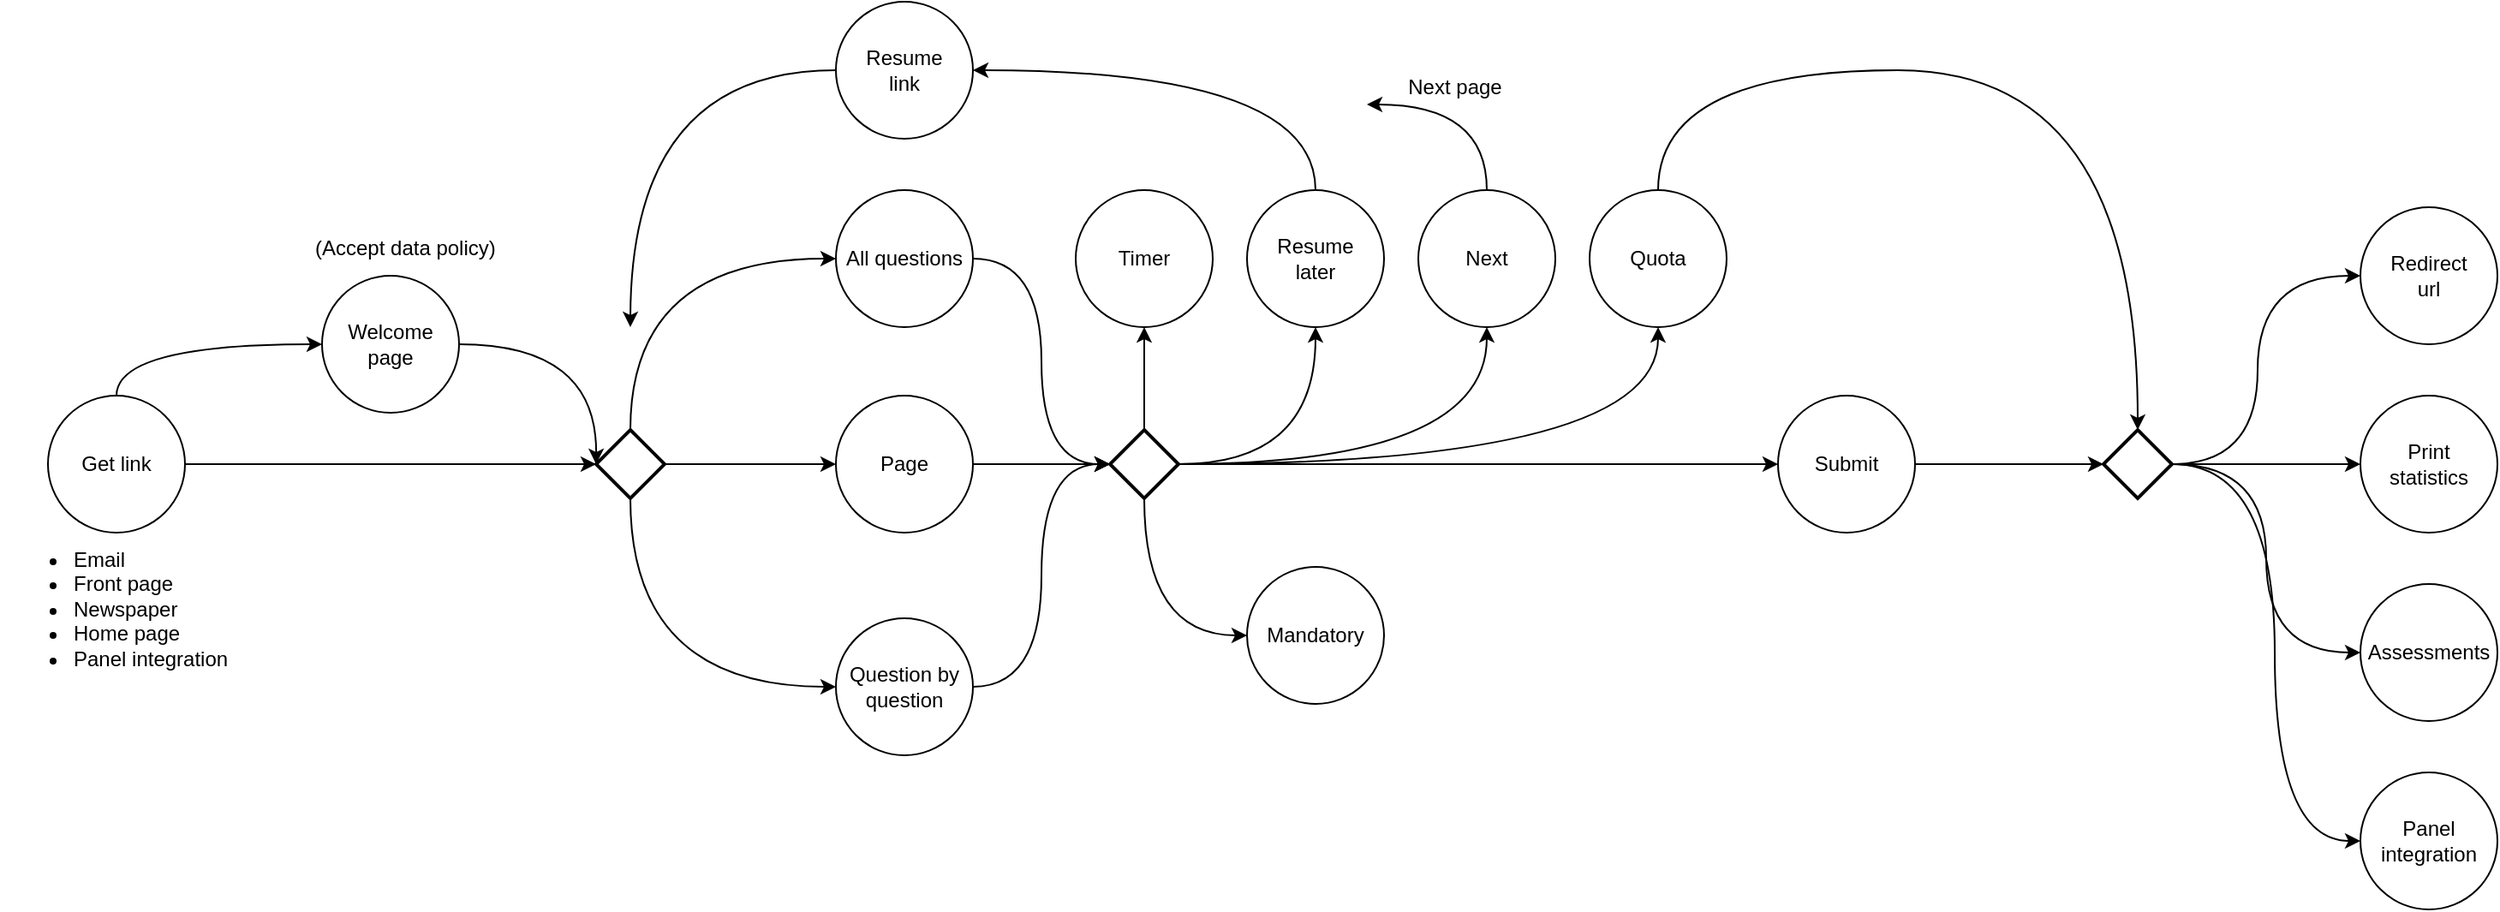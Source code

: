 <mxfile version="14.9.5" type="github">
  <diagram id="C5RBs43oDa-KdzZeNtuy" name="Page-1">
    <mxGraphModel dx="2087" dy="709" grid="1" gridSize="10" guides="1" tooltips="1" connect="1" arrows="1" fold="1" page="1" pageScale="1" pageWidth="827" pageHeight="1169" math="0" shadow="0">
      <root>
        <mxCell id="WIyWlLk6GJQsqaUBKTNV-0" />
        <mxCell id="WIyWlLk6GJQsqaUBKTNV-1" parent="WIyWlLk6GJQsqaUBKTNV-0" />
        <mxCell id="9WyxW3DMqvxe6kb_ES5O-13" value="" style="edgeStyle=orthogonalEdgeStyle;curved=1;orthogonalLoop=1;jettySize=auto;html=1;" edge="1" parent="WIyWlLk6GJQsqaUBKTNV-1" source="9WyxW3DMqvxe6kb_ES5O-1" target="9WyxW3DMqvxe6kb_ES5O-12">
          <mxGeometry relative="1" as="geometry">
            <Array as="points">
              <mxPoint x="50" y="220" />
            </Array>
          </mxGeometry>
        </mxCell>
        <mxCell id="9WyxW3DMqvxe6kb_ES5O-17" value="" style="edgeStyle=orthogonalEdgeStyle;curved=1;orthogonalLoop=1;jettySize=auto;html=1;" edge="1" parent="WIyWlLk6GJQsqaUBKTNV-1" source="9WyxW3DMqvxe6kb_ES5O-1">
          <mxGeometry relative="1" as="geometry">
            <mxPoint x="330" y="290" as="targetPoint" />
          </mxGeometry>
        </mxCell>
        <mxCell id="9WyxW3DMqvxe6kb_ES5O-1" value="Get link" style="ellipse;whiteSpace=wrap;html=1;aspect=fixed;" vertex="1" parent="WIyWlLk6GJQsqaUBKTNV-1">
          <mxGeometry x="10" y="250" width="80" height="80" as="geometry" />
        </mxCell>
        <mxCell id="9WyxW3DMqvxe6kb_ES5O-5" value="" style="edgeStyle=orthogonalEdgeStyle;rounded=0;orthogonalLoop=1;jettySize=auto;html=1;exitX=1;exitY=0.5;exitDx=0;exitDy=0;exitPerimeter=0;" edge="1" parent="WIyWlLk6GJQsqaUBKTNV-1" source="9WyxW3DMqvxe6kb_ES5O-10" target="9WyxW3DMqvxe6kb_ES5O-4">
          <mxGeometry relative="1" as="geometry">
            <mxPoint x="390" y="290" as="sourcePoint" />
          </mxGeometry>
        </mxCell>
        <mxCell id="9WyxW3DMqvxe6kb_ES5O-7" value="" style="edgeStyle=orthogonalEdgeStyle;orthogonalLoop=1;jettySize=auto;html=1;curved=1;exitX=0.5;exitY=0;exitDx=0;exitDy=0;exitPerimeter=0;" edge="1" parent="WIyWlLk6GJQsqaUBKTNV-1" source="9WyxW3DMqvxe6kb_ES5O-10" target="9WyxW3DMqvxe6kb_ES5O-6">
          <mxGeometry relative="1" as="geometry">
            <mxPoint x="350" y="250" as="sourcePoint" />
            <Array as="points">
              <mxPoint x="350" y="170" />
            </Array>
          </mxGeometry>
        </mxCell>
        <mxCell id="9WyxW3DMqvxe6kb_ES5O-9" value="" style="edgeStyle=orthogonalEdgeStyle;curved=1;orthogonalLoop=1;jettySize=auto;html=1;exitX=0.5;exitY=1;exitDx=0;exitDy=0;exitPerimeter=0;" edge="1" parent="WIyWlLk6GJQsqaUBKTNV-1" source="9WyxW3DMqvxe6kb_ES5O-10" target="9WyxW3DMqvxe6kb_ES5O-8">
          <mxGeometry relative="1" as="geometry">
            <mxPoint x="350" y="330" as="sourcePoint" />
            <Array as="points">
              <mxPoint x="350" y="420" />
            </Array>
          </mxGeometry>
        </mxCell>
        <mxCell id="9WyxW3DMqvxe6kb_ES5O-20" value="" style="edgeStyle=orthogonalEdgeStyle;curved=1;orthogonalLoop=1;jettySize=auto;html=1;" edge="1" parent="WIyWlLk6GJQsqaUBKTNV-1" source="9WyxW3DMqvxe6kb_ES5O-4">
          <mxGeometry relative="1" as="geometry">
            <mxPoint x="630" y="290" as="targetPoint" />
          </mxGeometry>
        </mxCell>
        <mxCell id="9WyxW3DMqvxe6kb_ES5O-4" value="Page" style="ellipse;whiteSpace=wrap;html=1;aspect=fixed;" vertex="1" parent="WIyWlLk6GJQsqaUBKTNV-1">
          <mxGeometry x="470" y="250" width="80" height="80" as="geometry" />
        </mxCell>
        <mxCell id="9WyxW3DMqvxe6kb_ES5O-6" value="All questions" style="ellipse;whiteSpace=wrap;html=1;aspect=fixed;" vertex="1" parent="WIyWlLk6GJQsqaUBKTNV-1">
          <mxGeometry x="470" y="130" width="80" height="80" as="geometry" />
        </mxCell>
        <mxCell id="9WyxW3DMqvxe6kb_ES5O-35" value="" style="edgeStyle=orthogonalEdgeStyle;curved=1;orthogonalLoop=1;jettySize=auto;html=1;entryX=0;entryY=0.5;entryDx=0;entryDy=0;entryPerimeter=0;" edge="1" parent="WIyWlLk6GJQsqaUBKTNV-1" source="9WyxW3DMqvxe6kb_ES5O-8" target="9WyxW3DMqvxe6kb_ES5O-21">
          <mxGeometry relative="1" as="geometry">
            <mxPoint x="630" y="420" as="targetPoint" />
          </mxGeometry>
        </mxCell>
        <mxCell id="9WyxW3DMqvxe6kb_ES5O-8" value="Question by question" style="ellipse;whiteSpace=wrap;html=1;aspect=fixed;" vertex="1" parent="WIyWlLk6GJQsqaUBKTNV-1">
          <mxGeometry x="470" y="380" width="80" height="80" as="geometry" />
        </mxCell>
        <mxCell id="9WyxW3DMqvxe6kb_ES5O-10" value="" style="strokeWidth=2;html=1;shape=mxgraph.flowchart.decision;whiteSpace=wrap;" vertex="1" parent="WIyWlLk6GJQsqaUBKTNV-1">
          <mxGeometry x="330" y="270" width="40" height="40" as="geometry" />
        </mxCell>
        <mxCell id="9WyxW3DMqvxe6kb_ES5O-15" value="" style="edgeStyle=orthogonalEdgeStyle;curved=1;orthogonalLoop=1;jettySize=auto;html=1;" edge="1" parent="WIyWlLk6GJQsqaUBKTNV-1" source="9WyxW3DMqvxe6kb_ES5O-12">
          <mxGeometry relative="1" as="geometry">
            <mxPoint x="330" y="290" as="targetPoint" />
          </mxGeometry>
        </mxCell>
        <mxCell id="9WyxW3DMqvxe6kb_ES5O-12" value="Welcome page" style="ellipse;whiteSpace=wrap;html=1;aspect=fixed;" vertex="1" parent="WIyWlLk6GJQsqaUBKTNV-1">
          <mxGeometry x="170" y="180" width="80" height="80" as="geometry" />
        </mxCell>
        <mxCell id="9WyxW3DMqvxe6kb_ES5O-23" value="" style="edgeStyle=orthogonalEdgeStyle;curved=1;orthogonalLoop=1;jettySize=auto;html=1;entryX=0.5;entryY=1;entryDx=0;entryDy=0;" edge="1" parent="WIyWlLk6GJQsqaUBKTNV-1" source="9WyxW3DMqvxe6kb_ES5O-21" target="9WyxW3DMqvxe6kb_ES5O-24">
          <mxGeometry relative="1" as="geometry">
            <mxPoint x="650" y="190" as="targetPoint" />
          </mxGeometry>
        </mxCell>
        <mxCell id="9WyxW3DMqvxe6kb_ES5O-27" value="" style="edgeStyle=orthogonalEdgeStyle;curved=1;orthogonalLoop=1;jettySize=auto;html=1;entryX=0.5;entryY=1;entryDx=0;entryDy=0;" edge="1" parent="WIyWlLk6GJQsqaUBKTNV-1" source="9WyxW3DMqvxe6kb_ES5O-21" target="9WyxW3DMqvxe6kb_ES5O-25">
          <mxGeometry relative="1" as="geometry">
            <mxPoint x="750" y="290" as="targetPoint" />
          </mxGeometry>
        </mxCell>
        <mxCell id="9WyxW3DMqvxe6kb_ES5O-30" value="" style="edgeStyle=orthogonalEdgeStyle;curved=1;orthogonalLoop=1;jettySize=auto;html=1;entryX=0.5;entryY=1;entryDx=0;entryDy=0;" edge="1" parent="WIyWlLk6GJQsqaUBKTNV-1" source="9WyxW3DMqvxe6kb_ES5O-21" target="9WyxW3DMqvxe6kb_ES5O-28">
          <mxGeometry relative="1" as="geometry">
            <mxPoint x="750" y="290" as="targetPoint" />
          </mxGeometry>
        </mxCell>
        <mxCell id="9WyxW3DMqvxe6kb_ES5O-32" value="" style="edgeStyle=orthogonalEdgeStyle;curved=1;orthogonalLoop=1;jettySize=auto;html=1;entryX=0;entryY=0.5;entryDx=0;entryDy=0;" edge="1" parent="WIyWlLk6GJQsqaUBKTNV-1" source="9WyxW3DMqvxe6kb_ES5O-21" target="9WyxW3DMqvxe6kb_ES5O-33">
          <mxGeometry relative="1" as="geometry">
            <mxPoint x="900" y="290" as="targetPoint" />
          </mxGeometry>
        </mxCell>
        <mxCell id="9WyxW3DMqvxe6kb_ES5O-67" value="" style="edgeStyle=orthogonalEdgeStyle;curved=1;orthogonalLoop=1;jettySize=auto;html=1;entryX=0;entryY=0.5;entryDx=0;entryDy=0;exitX=0.5;exitY=1;exitDx=0;exitDy=0;exitPerimeter=0;" edge="1" parent="WIyWlLk6GJQsqaUBKTNV-1" source="9WyxW3DMqvxe6kb_ES5O-21" target="9WyxW3DMqvxe6kb_ES5O-68">
          <mxGeometry relative="1" as="geometry">
            <mxPoint x="650" y="390" as="targetPoint" />
          </mxGeometry>
        </mxCell>
        <mxCell id="9WyxW3DMqvxe6kb_ES5O-21" value="" style="strokeWidth=2;html=1;shape=mxgraph.flowchart.decision;whiteSpace=wrap;" vertex="1" parent="WIyWlLk6GJQsqaUBKTNV-1">
          <mxGeometry x="630" y="270" width="40" height="40" as="geometry" />
        </mxCell>
        <mxCell id="9WyxW3DMqvxe6kb_ES5O-24" value="Timer" style="ellipse;whiteSpace=wrap;html=1;aspect=fixed;" vertex="1" parent="WIyWlLk6GJQsqaUBKTNV-1">
          <mxGeometry x="610" y="130" width="80" height="80" as="geometry" />
        </mxCell>
        <mxCell id="9WyxW3DMqvxe6kb_ES5O-42" value="" style="edgeStyle=orthogonalEdgeStyle;curved=1;orthogonalLoop=1;jettySize=auto;html=1;" edge="1" parent="WIyWlLk6GJQsqaUBKTNV-1" source="9WyxW3DMqvxe6kb_ES5O-25" target="9WyxW3DMqvxe6kb_ES5O-41">
          <mxGeometry relative="1" as="geometry">
            <Array as="points">
              <mxPoint x="750" y="60" />
            </Array>
          </mxGeometry>
        </mxCell>
        <mxCell id="9WyxW3DMqvxe6kb_ES5O-25" value="&lt;div&gt;Resume&lt;/div&gt;&lt;div&gt;later&lt;br&gt;&lt;/div&gt;" style="ellipse;whiteSpace=wrap;html=1;aspect=fixed;" vertex="1" parent="WIyWlLk6GJQsqaUBKTNV-1">
          <mxGeometry x="710" y="130" width="80" height="80" as="geometry" />
        </mxCell>
        <mxCell id="9WyxW3DMqvxe6kb_ES5O-50" value="" style="edgeStyle=orthogonalEdgeStyle;curved=1;orthogonalLoop=1;jettySize=auto;html=1;exitX=1;exitY=0.5;exitDx=0;exitDy=0;exitPerimeter=0;" edge="1" parent="WIyWlLk6GJQsqaUBKTNV-1" source="9WyxW3DMqvxe6kb_ES5O-21" target="9WyxW3DMqvxe6kb_ES5O-49">
          <mxGeometry relative="1" as="geometry" />
        </mxCell>
        <mxCell id="9WyxW3DMqvxe6kb_ES5O-28" value="Next" style="ellipse;whiteSpace=wrap;html=1;aspect=fixed;" vertex="1" parent="WIyWlLk6GJQsqaUBKTNV-1">
          <mxGeometry x="810" y="130" width="80" height="80" as="geometry" />
        </mxCell>
        <mxCell id="9WyxW3DMqvxe6kb_ES5O-46" value="" style="edgeStyle=orthogonalEdgeStyle;curved=1;orthogonalLoop=1;jettySize=auto;html=1;exitX=1;exitY=0.5;exitDx=0;exitDy=0;exitPerimeter=0;" edge="1" parent="WIyWlLk6GJQsqaUBKTNV-1" source="9WyxW3DMqvxe6kb_ES5O-57" target="9WyxW3DMqvxe6kb_ES5O-45">
          <mxGeometry relative="1" as="geometry" />
        </mxCell>
        <mxCell id="9WyxW3DMqvxe6kb_ES5O-52" value="" style="edgeStyle=orthogonalEdgeStyle;curved=1;orthogonalLoop=1;jettySize=auto;html=1;exitX=1;exitY=0.5;exitDx=0;exitDy=0;exitPerimeter=0;" edge="1" parent="WIyWlLk6GJQsqaUBKTNV-1" source="9WyxW3DMqvxe6kb_ES5O-57" target="9WyxW3DMqvxe6kb_ES5O-51">
          <mxGeometry relative="1" as="geometry">
            <Array as="points">
              <mxPoint x="1300" y="290" />
              <mxPoint x="1300" y="180" />
            </Array>
          </mxGeometry>
        </mxCell>
        <mxCell id="9WyxW3DMqvxe6kb_ES5O-58" value="" style="edgeStyle=orthogonalEdgeStyle;curved=1;orthogonalLoop=1;jettySize=auto;html=1;" edge="1" parent="WIyWlLk6GJQsqaUBKTNV-1" source="9WyxW3DMqvxe6kb_ES5O-33" target="9WyxW3DMqvxe6kb_ES5O-57">
          <mxGeometry relative="1" as="geometry" />
        </mxCell>
        <mxCell id="9WyxW3DMqvxe6kb_ES5O-33" value="Submit" style="ellipse;whiteSpace=wrap;html=1;aspect=fixed;" vertex="1" parent="WIyWlLk6GJQsqaUBKTNV-1">
          <mxGeometry x="1020" y="250" width="80" height="80" as="geometry" />
        </mxCell>
        <mxCell id="9WyxW3DMqvxe6kb_ES5O-38" value="" style="edgeStyle=orthogonalEdgeStyle;curved=1;orthogonalLoop=1;jettySize=auto;html=1;exitX=1;exitY=0.5;exitDx=0;exitDy=0;entryX=0;entryY=0.5;entryDx=0;entryDy=0;entryPerimeter=0;" edge="1" parent="WIyWlLk6GJQsqaUBKTNV-1" source="9WyxW3DMqvxe6kb_ES5O-6" target="9WyxW3DMqvxe6kb_ES5O-21">
          <mxGeometry relative="1" as="geometry">
            <mxPoint x="560" y="300" as="sourcePoint" />
            <mxPoint x="640" y="300" as="targetPoint" />
          </mxGeometry>
        </mxCell>
        <mxCell id="9WyxW3DMqvxe6kb_ES5O-44" value="" style="edgeStyle=orthogonalEdgeStyle;curved=1;orthogonalLoop=1;jettySize=auto;html=1;" edge="1" parent="WIyWlLk6GJQsqaUBKTNV-1" source="9WyxW3DMqvxe6kb_ES5O-41">
          <mxGeometry relative="1" as="geometry">
            <mxPoint x="350" y="210" as="targetPoint" />
          </mxGeometry>
        </mxCell>
        <mxCell id="9WyxW3DMqvxe6kb_ES5O-41" value="&lt;div&gt;Resume&lt;/div&gt;&lt;div&gt;link&lt;br&gt;&lt;/div&gt;" style="ellipse;whiteSpace=wrap;html=1;aspect=fixed;" vertex="1" parent="WIyWlLk6GJQsqaUBKTNV-1">
          <mxGeometry x="470" y="20" width="80" height="80" as="geometry" />
        </mxCell>
        <mxCell id="9WyxW3DMqvxe6kb_ES5O-45" value="&lt;div&gt;Print&lt;/div&gt;&lt;div&gt;statistics&lt;br&gt;&lt;/div&gt;" style="ellipse;whiteSpace=wrap;html=1;aspect=fixed;" vertex="1" parent="WIyWlLk6GJQsqaUBKTNV-1">
          <mxGeometry x="1360" y="250" width="80" height="80" as="geometry" />
        </mxCell>
        <mxCell id="9WyxW3DMqvxe6kb_ES5O-47" value="Assessments" style="ellipse;whiteSpace=wrap;html=1;aspect=fixed;" vertex="1" parent="WIyWlLk6GJQsqaUBKTNV-1">
          <mxGeometry x="1360" y="360" width="80" height="80" as="geometry" />
        </mxCell>
        <mxCell id="9WyxW3DMqvxe6kb_ES5O-60" value="" style="edgeStyle=orthogonalEdgeStyle;curved=1;orthogonalLoop=1;jettySize=auto;html=1;entryX=0.5;entryY=0;entryDx=0;entryDy=0;entryPerimeter=0;exitX=0.5;exitY=0;exitDx=0;exitDy=0;" edge="1" parent="WIyWlLk6GJQsqaUBKTNV-1" source="9WyxW3DMqvxe6kb_ES5O-49" target="9WyxW3DMqvxe6kb_ES5O-57">
          <mxGeometry relative="1" as="geometry">
            <mxPoint x="950" y="50" as="targetPoint" />
            <Array as="points">
              <mxPoint x="950" y="60" />
              <mxPoint x="1230" y="60" />
            </Array>
          </mxGeometry>
        </mxCell>
        <mxCell id="9WyxW3DMqvxe6kb_ES5O-49" value="Quota" style="ellipse;whiteSpace=wrap;html=1;aspect=fixed;" vertex="1" parent="WIyWlLk6GJQsqaUBKTNV-1">
          <mxGeometry x="910" y="130" width="80" height="80" as="geometry" />
        </mxCell>
        <mxCell id="9WyxW3DMqvxe6kb_ES5O-51" value="&lt;div&gt;Redirect&lt;/div&gt;&lt;div&gt;url&lt;br&gt;&lt;/div&gt;" style="ellipse;whiteSpace=wrap;html=1;aspect=fixed;" vertex="1" parent="WIyWlLk6GJQsqaUBKTNV-1">
          <mxGeometry x="1360" y="140" width="80" height="80" as="geometry" />
        </mxCell>
        <mxCell id="9WyxW3DMqvxe6kb_ES5O-53" value="&lt;ul&gt;&lt;li&gt;Email&lt;/li&gt;&lt;li&gt;Front page&lt;/li&gt;&lt;li&gt;Newspaper&lt;/li&gt;&lt;li&gt;Home page&lt;/li&gt;&lt;li&gt;Panel integration&lt;br&gt;&lt;/li&gt;&lt;/ul&gt;" style="text;html=1;strokeColor=none;fillColor=none;align=left;verticalAlign=top;whiteSpace=wrap;rounded=0;" vertex="1" parent="WIyWlLk6GJQsqaUBKTNV-1">
          <mxGeometry x="-17.5" y="320" width="135" height="120" as="geometry" />
        </mxCell>
        <mxCell id="9WyxW3DMqvxe6kb_ES5O-54" value="" style="edgeStyle=orthogonalEdgeStyle;curved=1;orthogonalLoop=1;jettySize=auto;html=1;exitX=0.5;exitY=0;exitDx=0;exitDy=0;" edge="1" parent="WIyWlLk6GJQsqaUBKTNV-1" source="9WyxW3DMqvxe6kb_ES5O-28">
          <mxGeometry relative="1" as="geometry">
            <mxPoint x="760" y="140" as="sourcePoint" />
            <mxPoint x="780" y="80" as="targetPoint" />
            <Array as="points">
              <mxPoint x="850" y="80" />
            </Array>
          </mxGeometry>
        </mxCell>
        <mxCell id="9WyxW3DMqvxe6kb_ES5O-55" value="Next page" style="text;html=1;strokeColor=none;fillColor=none;align=center;verticalAlign=middle;whiteSpace=wrap;rounded=0;" vertex="1" parent="WIyWlLk6GJQsqaUBKTNV-1">
          <mxGeometry x="780" y="60" width="103" height="20" as="geometry" />
        </mxCell>
        <mxCell id="9WyxW3DMqvxe6kb_ES5O-63" value="" style="edgeStyle=orthogonalEdgeStyle;curved=1;orthogonalLoop=1;jettySize=auto;html=1;entryX=0;entryY=0.5;entryDx=0;entryDy=0;" edge="1" parent="WIyWlLk6GJQsqaUBKTNV-1" source="9WyxW3DMqvxe6kb_ES5O-57" target="9WyxW3DMqvxe6kb_ES5O-64">
          <mxGeometry relative="1" as="geometry">
            <mxPoint x="1230" y="390" as="targetPoint" />
            <Array as="points">
              <mxPoint x="1310" y="290" />
              <mxPoint x="1310" y="510" />
            </Array>
          </mxGeometry>
        </mxCell>
        <mxCell id="9WyxW3DMqvxe6kb_ES5O-57" value="" style="strokeWidth=2;html=1;shape=mxgraph.flowchart.decision;whiteSpace=wrap;" vertex="1" parent="WIyWlLk6GJQsqaUBKTNV-1">
          <mxGeometry x="1210" y="270" width="40" height="40" as="geometry" />
        </mxCell>
        <mxCell id="9WyxW3DMqvxe6kb_ES5O-61" value="(Accept data policy)" style="text;strokeColor=none;fillColor=none;align=left;verticalAlign=top;spacingLeft=4;spacingRight=4;overflow=hidden;rotatable=0;points=[[0,0.5],[1,0.5]];portConstraint=eastwest;" vertex="1" parent="WIyWlLk6GJQsqaUBKTNV-1">
          <mxGeometry x="160" y="150" width="130" height="26" as="geometry" />
        </mxCell>
        <mxCell id="9WyxW3DMqvxe6kb_ES5O-64" value="&lt;div&gt;Panel&lt;/div&gt;&lt;div&gt;integration&lt;br&gt;&lt;/div&gt;" style="ellipse;whiteSpace=wrap;html=1;aspect=fixed;" vertex="1" parent="WIyWlLk6GJQsqaUBKTNV-1">
          <mxGeometry x="1360" y="470" width="80" height="80" as="geometry" />
        </mxCell>
        <mxCell id="9WyxW3DMqvxe6kb_ES5O-65" value="" style="edgeStyle=orthogonalEdgeStyle;curved=1;orthogonalLoop=1;jettySize=auto;html=1;exitX=1;exitY=0.5;exitDx=0;exitDy=0;exitPerimeter=0;entryX=0;entryY=0.5;entryDx=0;entryDy=0;" edge="1" parent="WIyWlLk6GJQsqaUBKTNV-1" source="9WyxW3DMqvxe6kb_ES5O-57" target="9WyxW3DMqvxe6kb_ES5O-47">
          <mxGeometry relative="1" as="geometry">
            <mxPoint x="1260" y="300" as="sourcePoint" />
            <mxPoint x="1370" y="300" as="targetPoint" />
          </mxGeometry>
        </mxCell>
        <mxCell id="9WyxW3DMqvxe6kb_ES5O-68" value="Mandatory" style="ellipse;whiteSpace=wrap;html=1;aspect=fixed;" vertex="1" parent="WIyWlLk6GJQsqaUBKTNV-1">
          <mxGeometry x="710" y="350" width="80" height="80" as="geometry" />
        </mxCell>
      </root>
    </mxGraphModel>
  </diagram>
</mxfile>
